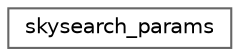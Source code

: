 digraph "Graphical Class Hierarchy"
{
 // LATEX_PDF_SIZE
  bgcolor="transparent";
  edge [fontname=Helvetica,fontsize=10,labelfontname=Helvetica,labelfontsize=10];
  node [fontname=Helvetica,fontsize=10,shape=box,height=0.2,width=0.4];
  rankdir="LR";
  Node0 [id="Node000000",label="skysearch_params",height=0.2,width=0.4,color="grey40", fillcolor="white", style="filled",URL="$structskysearch__params.html",tooltip=" "];
}

